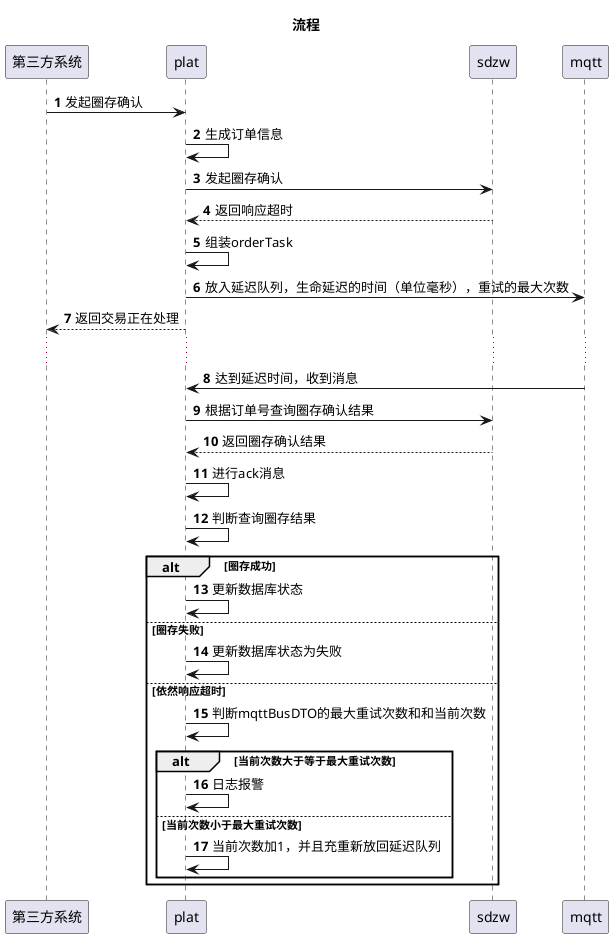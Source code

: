 @startuml
title:流程
autonumber
第三方系统->plat:发起圈存确认
plat->plat:生成订单信息
plat->sdzw:发起圈存确认
sdzw-->plat:返回响应超时
plat->plat:组装orderTask
plat->mqtt:放入延迟队列，生命延迟的时间（单位毫秒），重试的最大次数
plat-->第三方系统:返回交易正在处理
...
mqtt->plat:达到延迟时间，收到消息
plat->sdzw:根据订单号查询圈存确认结果
sdzw-->plat:返回圈存确认结果
plat->plat:进行ack消息
plat->plat:判断查询圈存结果
alt 圈存成功
plat->plat:更新数据库状态
else 圈存失败
plat->plat:更新数据库状态为失败
else 依然响应超时
plat->plat:判断mqttBusDTO的最大重试次数和和当前次数
alt 当前次数大于等于最大重试次数
plat->plat:日志报警
else 当前次数小于最大重试次数
plat->plat:当前次数加1，并且充重新放回延迟队列
end
end

@enduml